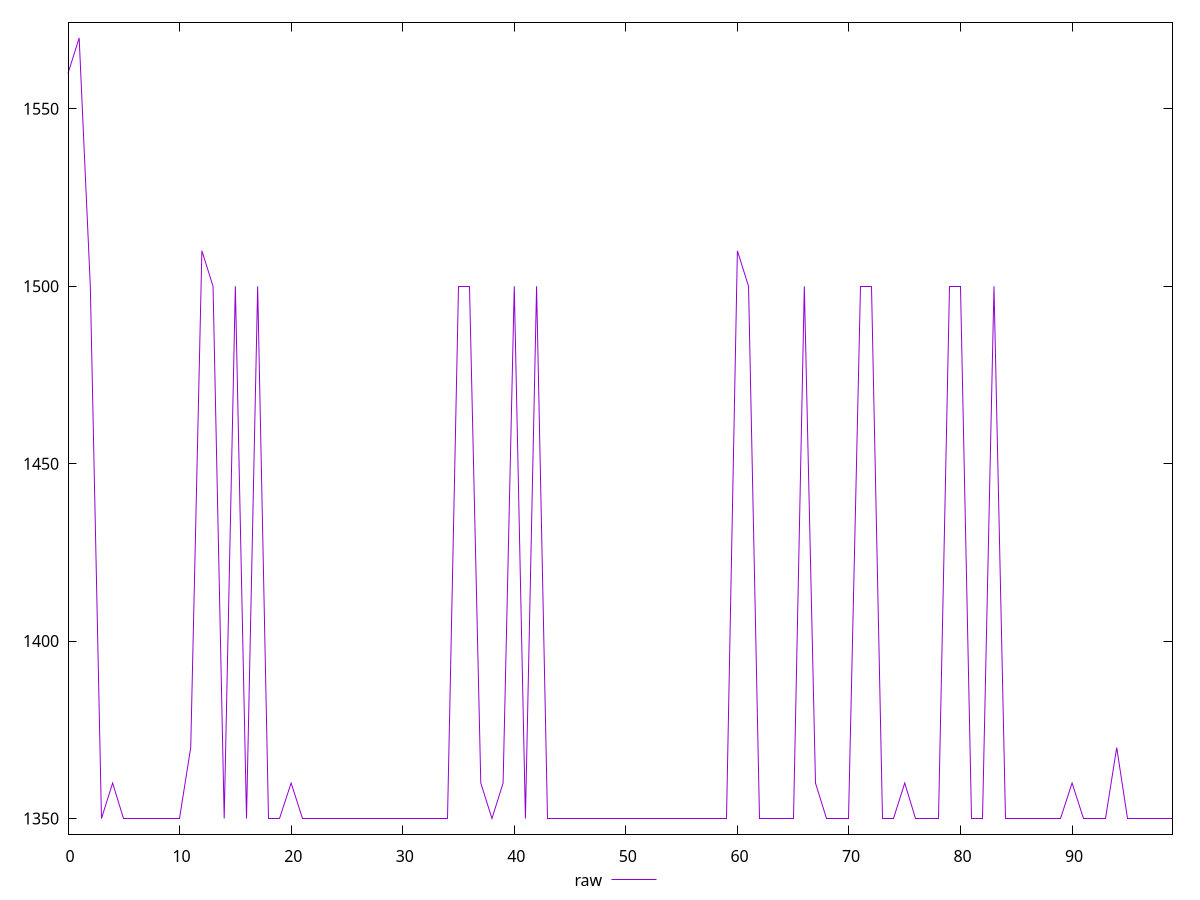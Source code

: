 reset

$raw <<EOF
0 1560
1 1570
2 1500
3 1350
4 1360
5 1350
6 1350
7 1350
8 1350
9 1350
10 1350
11 1370
12 1510
13 1500
14 1350
15 1500
16 1350
17 1500
18 1350
19 1350
20 1360
21 1350
22 1350
23 1350
24 1350
25 1350
26 1350
27 1350
28 1350
29 1350
30 1350
31 1350
32 1350
33 1350
34 1350
35 1500
36 1500
37 1360
38 1350
39 1360
40 1500
41 1350
42 1500
43 1350
44 1350
45 1350
46 1350
47 1350
48 1350
49 1350
50 1350
51 1350
52 1350
53 1350
54 1350
55 1350
56 1350
57 1350
58 1350
59 1350
60 1510
61 1500
62 1350
63 1350
64 1350
65 1350
66 1500
67 1360
68 1350
69 1350
70 1350
71 1500
72 1500
73 1350
74 1350
75 1360
76 1350
77 1350
78 1350
79 1500
80 1500
81 1350
82 1350
83 1500
84 1350
85 1350
86 1350
87 1350
88 1350
89 1350
90 1360
91 1350
92 1350
93 1350
94 1370
95 1350
96 1350
97 1350
98 1350
99 1350
EOF

set key outside below
set xrange [0:99]
set yrange [1345.6:1574.4]
set trange [1345.6:1574.4]
set terminal svg size 640, 500 enhanced background rgb 'white'
set output "report_00019_2021-02-10T18-14-37.922Z//uses-text-compression/samples/pages+cached+noadtech+nomedia+nocss/raw/values.svg"

plot $raw title "raw" with line

reset
